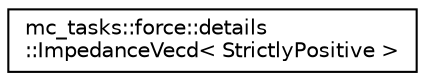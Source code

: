 digraph "Graphical Class Hierarchy"
{
 // INTERACTIVE_SVG=YES
 // LATEX_PDF_SIZE
  edge [fontname="Helvetica",fontsize="10",labelfontname="Helvetica",labelfontsize="10"];
  node [fontname="Helvetica",fontsize="10",shape=record];
  rankdir="LR";
  Node0 [label="mc_tasks::force::details\l::ImpedanceVecd\< StrictlyPositive \>",height=0.2,width=0.4,color="black", fillcolor="white", style="filled",URL="$structmc__tasks_1_1force_1_1details_1_1ImpedanceVecd.html",tooltip=" "];
}

